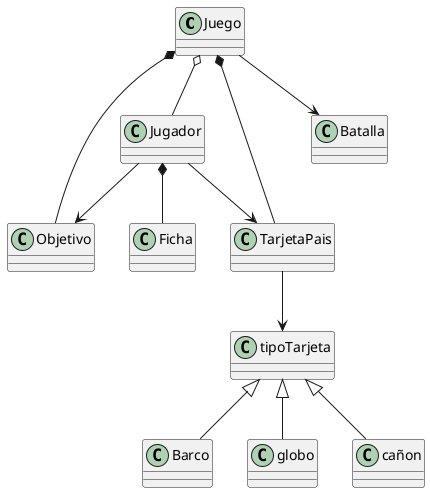 @startuml

Juego o-- Jugador
Jugador *-- Ficha
Jugador --> Objetivo
Jugador -->TarjetaPais

Juego *-- TarjetaPais
TarjetaPais --> tipoTarjeta
tipoTarjeta <|-- Barco
tipoTarjeta <|-- globo
tipoTarjeta <|-- cañon

Juego *-- Objetivo
Juego --> Batalla


@enduml